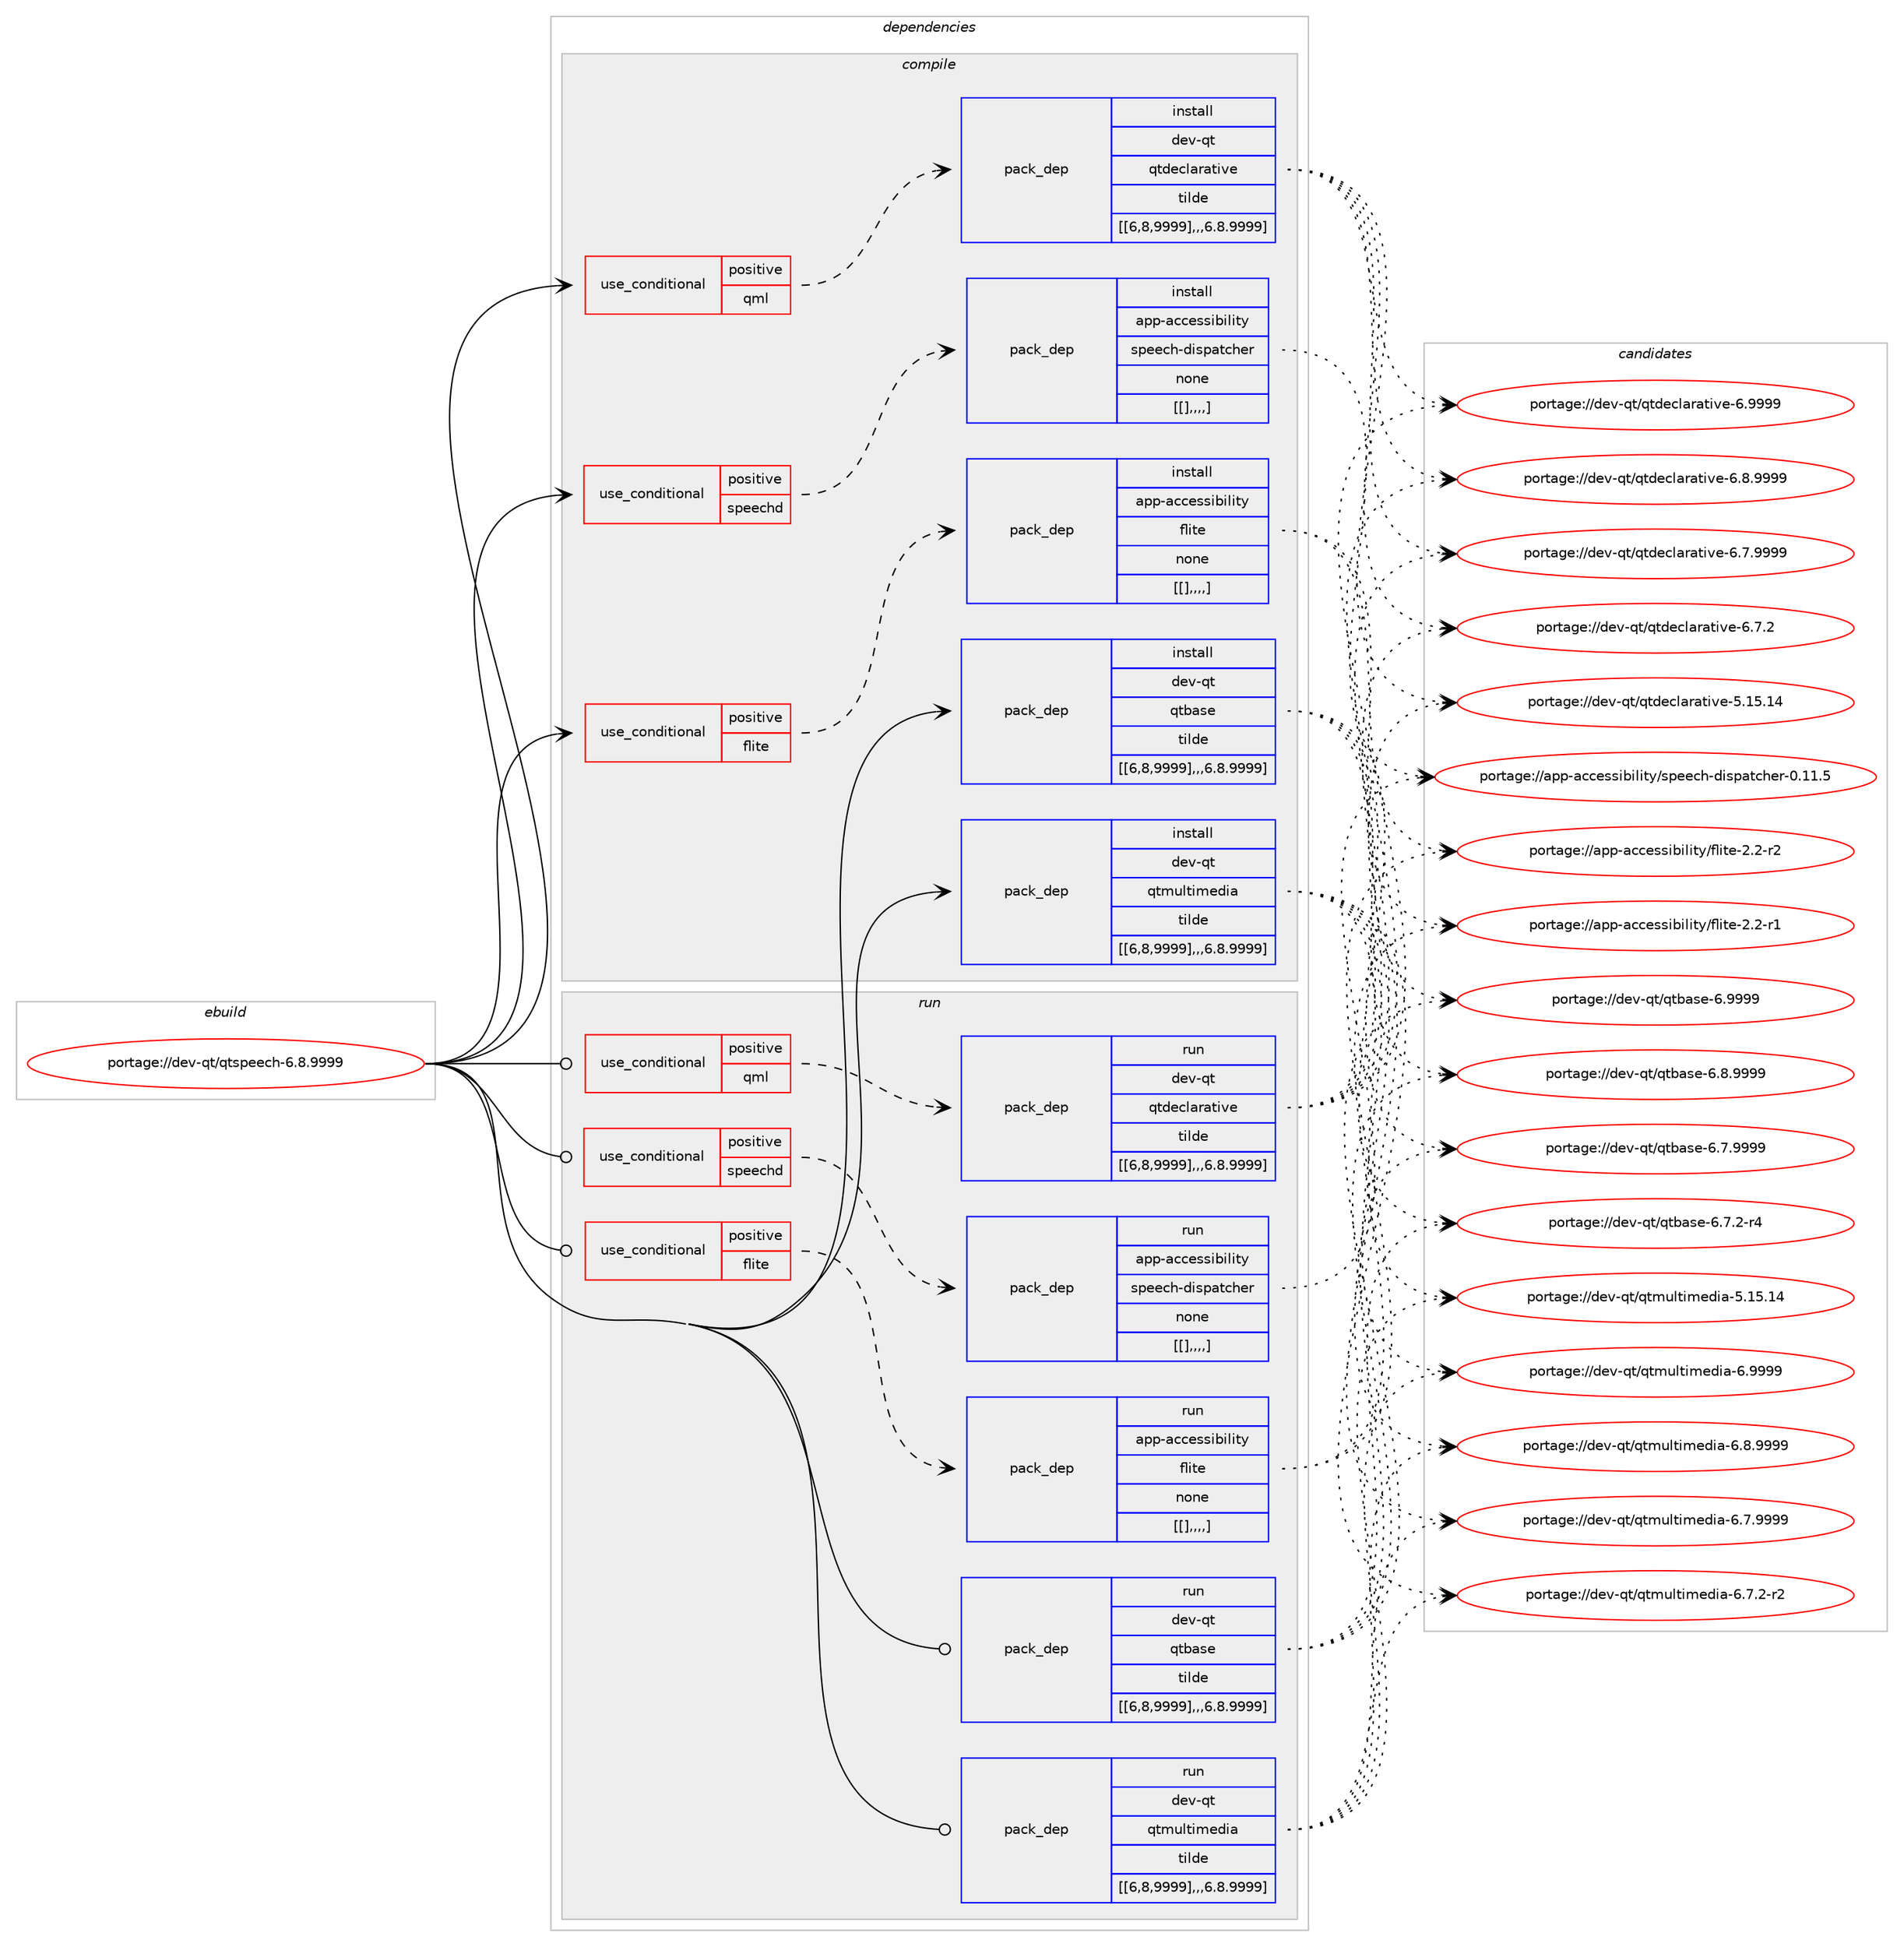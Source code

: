 digraph prolog {

# *************
# Graph options
# *************

newrank=true;
concentrate=true;
compound=true;
graph [rankdir=LR,fontname=Helvetica,fontsize=10,ranksep=1.5];#, ranksep=2.5, nodesep=0.2];
edge  [arrowhead=vee];
node  [fontname=Helvetica,fontsize=10];

# **********
# The ebuild
# **********

subgraph cluster_leftcol {
color=gray;
label=<<i>ebuild</i>>;
id [label="portage://dev-qt/qtspeech-6.8.9999", color=red, width=4, href="../dev-qt/qtspeech-6.8.9999.svg"];
}

# ****************
# The dependencies
# ****************

subgraph cluster_midcol {
color=gray;
label=<<i>dependencies</i>>;
subgraph cluster_compile {
fillcolor="#eeeeee";
style=filled;
label=<<i>compile</i>>;
subgraph cond44193 {
dependency174305 [label=<<TABLE BORDER="0" CELLBORDER="1" CELLSPACING="0" CELLPADDING="4"><TR><TD ROWSPAN="3" CELLPADDING="10">use_conditional</TD></TR><TR><TD>positive</TD></TR><TR><TD>flite</TD></TR></TABLE>>, shape=none, color=red];
subgraph pack128849 {
dependency174306 [label=<<TABLE BORDER="0" CELLBORDER="1" CELLSPACING="0" CELLPADDING="4" WIDTH="220"><TR><TD ROWSPAN="6" CELLPADDING="30">pack_dep</TD></TR><TR><TD WIDTH="110">install</TD></TR><TR><TD>app-accessibility</TD></TR><TR><TD>flite</TD></TR><TR><TD>none</TD></TR><TR><TD>[[],,,,]</TD></TR></TABLE>>, shape=none, color=blue];
}
dependency174305:e -> dependency174306:w [weight=20,style="dashed",arrowhead="vee"];
}
id:e -> dependency174305:w [weight=20,style="solid",arrowhead="vee"];
subgraph cond44194 {
dependency174307 [label=<<TABLE BORDER="0" CELLBORDER="1" CELLSPACING="0" CELLPADDING="4"><TR><TD ROWSPAN="3" CELLPADDING="10">use_conditional</TD></TR><TR><TD>positive</TD></TR><TR><TD>qml</TD></TR></TABLE>>, shape=none, color=red];
subgraph pack128850 {
dependency174308 [label=<<TABLE BORDER="0" CELLBORDER="1" CELLSPACING="0" CELLPADDING="4" WIDTH="220"><TR><TD ROWSPAN="6" CELLPADDING="30">pack_dep</TD></TR><TR><TD WIDTH="110">install</TD></TR><TR><TD>dev-qt</TD></TR><TR><TD>qtdeclarative</TD></TR><TR><TD>tilde</TD></TR><TR><TD>[[6,8,9999],,,6.8.9999]</TD></TR></TABLE>>, shape=none, color=blue];
}
dependency174307:e -> dependency174308:w [weight=20,style="dashed",arrowhead="vee"];
}
id:e -> dependency174307:w [weight=20,style="solid",arrowhead="vee"];
subgraph cond44195 {
dependency174309 [label=<<TABLE BORDER="0" CELLBORDER="1" CELLSPACING="0" CELLPADDING="4"><TR><TD ROWSPAN="3" CELLPADDING="10">use_conditional</TD></TR><TR><TD>positive</TD></TR><TR><TD>speechd</TD></TR></TABLE>>, shape=none, color=red];
subgraph pack128851 {
dependency174310 [label=<<TABLE BORDER="0" CELLBORDER="1" CELLSPACING="0" CELLPADDING="4" WIDTH="220"><TR><TD ROWSPAN="6" CELLPADDING="30">pack_dep</TD></TR><TR><TD WIDTH="110">install</TD></TR><TR><TD>app-accessibility</TD></TR><TR><TD>speech-dispatcher</TD></TR><TR><TD>none</TD></TR><TR><TD>[[],,,,]</TD></TR></TABLE>>, shape=none, color=blue];
}
dependency174309:e -> dependency174310:w [weight=20,style="dashed",arrowhead="vee"];
}
id:e -> dependency174309:w [weight=20,style="solid",arrowhead="vee"];
subgraph pack128852 {
dependency174311 [label=<<TABLE BORDER="0" CELLBORDER="1" CELLSPACING="0" CELLPADDING="4" WIDTH="220"><TR><TD ROWSPAN="6" CELLPADDING="30">pack_dep</TD></TR><TR><TD WIDTH="110">install</TD></TR><TR><TD>dev-qt</TD></TR><TR><TD>qtbase</TD></TR><TR><TD>tilde</TD></TR><TR><TD>[[6,8,9999],,,6.8.9999]</TD></TR></TABLE>>, shape=none, color=blue];
}
id:e -> dependency174311:w [weight=20,style="solid",arrowhead="vee"];
subgraph pack128853 {
dependency174312 [label=<<TABLE BORDER="0" CELLBORDER="1" CELLSPACING="0" CELLPADDING="4" WIDTH="220"><TR><TD ROWSPAN="6" CELLPADDING="30">pack_dep</TD></TR><TR><TD WIDTH="110">install</TD></TR><TR><TD>dev-qt</TD></TR><TR><TD>qtmultimedia</TD></TR><TR><TD>tilde</TD></TR><TR><TD>[[6,8,9999],,,6.8.9999]</TD></TR></TABLE>>, shape=none, color=blue];
}
id:e -> dependency174312:w [weight=20,style="solid",arrowhead="vee"];
}
subgraph cluster_compileandrun {
fillcolor="#eeeeee";
style=filled;
label=<<i>compile and run</i>>;
}
subgraph cluster_run {
fillcolor="#eeeeee";
style=filled;
label=<<i>run</i>>;
subgraph cond44196 {
dependency174313 [label=<<TABLE BORDER="0" CELLBORDER="1" CELLSPACING="0" CELLPADDING="4"><TR><TD ROWSPAN="3" CELLPADDING="10">use_conditional</TD></TR><TR><TD>positive</TD></TR><TR><TD>flite</TD></TR></TABLE>>, shape=none, color=red];
subgraph pack128854 {
dependency174314 [label=<<TABLE BORDER="0" CELLBORDER="1" CELLSPACING="0" CELLPADDING="4" WIDTH="220"><TR><TD ROWSPAN="6" CELLPADDING="30">pack_dep</TD></TR><TR><TD WIDTH="110">run</TD></TR><TR><TD>app-accessibility</TD></TR><TR><TD>flite</TD></TR><TR><TD>none</TD></TR><TR><TD>[[],,,,]</TD></TR></TABLE>>, shape=none, color=blue];
}
dependency174313:e -> dependency174314:w [weight=20,style="dashed",arrowhead="vee"];
}
id:e -> dependency174313:w [weight=20,style="solid",arrowhead="odot"];
subgraph cond44197 {
dependency174315 [label=<<TABLE BORDER="0" CELLBORDER="1" CELLSPACING="0" CELLPADDING="4"><TR><TD ROWSPAN="3" CELLPADDING="10">use_conditional</TD></TR><TR><TD>positive</TD></TR><TR><TD>qml</TD></TR></TABLE>>, shape=none, color=red];
subgraph pack128855 {
dependency174316 [label=<<TABLE BORDER="0" CELLBORDER="1" CELLSPACING="0" CELLPADDING="4" WIDTH="220"><TR><TD ROWSPAN="6" CELLPADDING="30">pack_dep</TD></TR><TR><TD WIDTH="110">run</TD></TR><TR><TD>dev-qt</TD></TR><TR><TD>qtdeclarative</TD></TR><TR><TD>tilde</TD></TR><TR><TD>[[6,8,9999],,,6.8.9999]</TD></TR></TABLE>>, shape=none, color=blue];
}
dependency174315:e -> dependency174316:w [weight=20,style="dashed",arrowhead="vee"];
}
id:e -> dependency174315:w [weight=20,style="solid",arrowhead="odot"];
subgraph cond44198 {
dependency174317 [label=<<TABLE BORDER="0" CELLBORDER="1" CELLSPACING="0" CELLPADDING="4"><TR><TD ROWSPAN="3" CELLPADDING="10">use_conditional</TD></TR><TR><TD>positive</TD></TR><TR><TD>speechd</TD></TR></TABLE>>, shape=none, color=red];
subgraph pack128856 {
dependency174318 [label=<<TABLE BORDER="0" CELLBORDER="1" CELLSPACING="0" CELLPADDING="4" WIDTH="220"><TR><TD ROWSPAN="6" CELLPADDING="30">pack_dep</TD></TR><TR><TD WIDTH="110">run</TD></TR><TR><TD>app-accessibility</TD></TR><TR><TD>speech-dispatcher</TD></TR><TR><TD>none</TD></TR><TR><TD>[[],,,,]</TD></TR></TABLE>>, shape=none, color=blue];
}
dependency174317:e -> dependency174318:w [weight=20,style="dashed",arrowhead="vee"];
}
id:e -> dependency174317:w [weight=20,style="solid",arrowhead="odot"];
subgraph pack128857 {
dependency174319 [label=<<TABLE BORDER="0" CELLBORDER="1" CELLSPACING="0" CELLPADDING="4" WIDTH="220"><TR><TD ROWSPAN="6" CELLPADDING="30">pack_dep</TD></TR><TR><TD WIDTH="110">run</TD></TR><TR><TD>dev-qt</TD></TR><TR><TD>qtbase</TD></TR><TR><TD>tilde</TD></TR><TR><TD>[[6,8,9999],,,6.8.9999]</TD></TR></TABLE>>, shape=none, color=blue];
}
id:e -> dependency174319:w [weight=20,style="solid",arrowhead="odot"];
subgraph pack128858 {
dependency174320 [label=<<TABLE BORDER="0" CELLBORDER="1" CELLSPACING="0" CELLPADDING="4" WIDTH="220"><TR><TD ROWSPAN="6" CELLPADDING="30">pack_dep</TD></TR><TR><TD WIDTH="110">run</TD></TR><TR><TD>dev-qt</TD></TR><TR><TD>qtmultimedia</TD></TR><TR><TD>tilde</TD></TR><TR><TD>[[6,8,9999],,,6.8.9999]</TD></TR></TABLE>>, shape=none, color=blue];
}
id:e -> dependency174320:w [weight=20,style="solid",arrowhead="odot"];
}
}

# **************
# The candidates
# **************

subgraph cluster_choices {
rank=same;
color=gray;
label=<<i>candidates</i>>;

subgraph choice128849 {
color=black;
nodesep=1;
choice97112112459799991011151151059810510810511612147102108105116101455046504511450 [label="portage://app-accessibility/flite-2.2-r2", color=red, width=4,href="../app-accessibility/flite-2.2-r2.svg"];
choice97112112459799991011151151059810510810511612147102108105116101455046504511449 [label="portage://app-accessibility/flite-2.2-r1", color=red, width=4,href="../app-accessibility/flite-2.2-r1.svg"];
dependency174306:e -> choice97112112459799991011151151059810510810511612147102108105116101455046504511450:w [style=dotted,weight="100"];
dependency174306:e -> choice97112112459799991011151151059810510810511612147102108105116101455046504511449:w [style=dotted,weight="100"];
}
subgraph choice128850 {
color=black;
nodesep=1;
choice100101118451131164711311610010199108971149711610511810145544657575757 [label="portage://dev-qt/qtdeclarative-6.9999", color=red, width=4,href="../dev-qt/qtdeclarative-6.9999.svg"];
choice1001011184511311647113116100101991089711497116105118101455446564657575757 [label="portage://dev-qt/qtdeclarative-6.8.9999", color=red, width=4,href="../dev-qt/qtdeclarative-6.8.9999.svg"];
choice1001011184511311647113116100101991089711497116105118101455446554657575757 [label="portage://dev-qt/qtdeclarative-6.7.9999", color=red, width=4,href="../dev-qt/qtdeclarative-6.7.9999.svg"];
choice1001011184511311647113116100101991089711497116105118101455446554650 [label="portage://dev-qt/qtdeclarative-6.7.2", color=red, width=4,href="../dev-qt/qtdeclarative-6.7.2.svg"];
choice10010111845113116471131161001019910897114971161051181014553464953464952 [label="portage://dev-qt/qtdeclarative-5.15.14", color=red, width=4,href="../dev-qt/qtdeclarative-5.15.14.svg"];
dependency174308:e -> choice100101118451131164711311610010199108971149711610511810145544657575757:w [style=dotted,weight="100"];
dependency174308:e -> choice1001011184511311647113116100101991089711497116105118101455446564657575757:w [style=dotted,weight="100"];
dependency174308:e -> choice1001011184511311647113116100101991089711497116105118101455446554657575757:w [style=dotted,weight="100"];
dependency174308:e -> choice1001011184511311647113116100101991089711497116105118101455446554650:w [style=dotted,weight="100"];
dependency174308:e -> choice10010111845113116471131161001019910897114971161051181014553464953464952:w [style=dotted,weight="100"];
}
subgraph choice128851 {
color=black;
nodesep=1;
choice971121124597999910111511510598105108105116121471151121011019910445100105115112971169910410111445484649494653 [label="portage://app-accessibility/speech-dispatcher-0.11.5", color=red, width=4,href="../app-accessibility/speech-dispatcher-0.11.5.svg"];
dependency174310:e -> choice971121124597999910111511510598105108105116121471151121011019910445100105115112971169910410111445484649494653:w [style=dotted,weight="100"];
}
subgraph choice128852 {
color=black;
nodesep=1;
choice1001011184511311647113116989711510145544657575757 [label="portage://dev-qt/qtbase-6.9999", color=red, width=4,href="../dev-qt/qtbase-6.9999.svg"];
choice10010111845113116471131169897115101455446564657575757 [label="portage://dev-qt/qtbase-6.8.9999", color=red, width=4,href="../dev-qt/qtbase-6.8.9999.svg"];
choice10010111845113116471131169897115101455446554657575757 [label="portage://dev-qt/qtbase-6.7.9999", color=red, width=4,href="../dev-qt/qtbase-6.7.9999.svg"];
choice100101118451131164711311698971151014554465546504511452 [label="portage://dev-qt/qtbase-6.7.2-r4", color=red, width=4,href="../dev-qt/qtbase-6.7.2-r4.svg"];
dependency174311:e -> choice1001011184511311647113116989711510145544657575757:w [style=dotted,weight="100"];
dependency174311:e -> choice10010111845113116471131169897115101455446564657575757:w [style=dotted,weight="100"];
dependency174311:e -> choice10010111845113116471131169897115101455446554657575757:w [style=dotted,weight="100"];
dependency174311:e -> choice100101118451131164711311698971151014554465546504511452:w [style=dotted,weight="100"];
}
subgraph choice128853 {
color=black;
nodesep=1;
choice10010111845113116471131161091171081161051091011001059745544657575757 [label="portage://dev-qt/qtmultimedia-6.9999", color=red, width=4,href="../dev-qt/qtmultimedia-6.9999.svg"];
choice100101118451131164711311610911710811610510910110010597455446564657575757 [label="portage://dev-qt/qtmultimedia-6.8.9999", color=red, width=4,href="../dev-qt/qtmultimedia-6.8.9999.svg"];
choice100101118451131164711311610911710811610510910110010597455446554657575757 [label="portage://dev-qt/qtmultimedia-6.7.9999", color=red, width=4,href="../dev-qt/qtmultimedia-6.7.9999.svg"];
choice1001011184511311647113116109117108116105109101100105974554465546504511450 [label="portage://dev-qt/qtmultimedia-6.7.2-r2", color=red, width=4,href="../dev-qt/qtmultimedia-6.7.2-r2.svg"];
choice1001011184511311647113116109117108116105109101100105974553464953464952 [label="portage://dev-qt/qtmultimedia-5.15.14", color=red, width=4,href="../dev-qt/qtmultimedia-5.15.14.svg"];
dependency174312:e -> choice10010111845113116471131161091171081161051091011001059745544657575757:w [style=dotted,weight="100"];
dependency174312:e -> choice100101118451131164711311610911710811610510910110010597455446564657575757:w [style=dotted,weight="100"];
dependency174312:e -> choice100101118451131164711311610911710811610510910110010597455446554657575757:w [style=dotted,weight="100"];
dependency174312:e -> choice1001011184511311647113116109117108116105109101100105974554465546504511450:w [style=dotted,weight="100"];
dependency174312:e -> choice1001011184511311647113116109117108116105109101100105974553464953464952:w [style=dotted,weight="100"];
}
subgraph choice128854 {
color=black;
nodesep=1;
choice97112112459799991011151151059810510810511612147102108105116101455046504511450 [label="portage://app-accessibility/flite-2.2-r2", color=red, width=4,href="../app-accessibility/flite-2.2-r2.svg"];
choice97112112459799991011151151059810510810511612147102108105116101455046504511449 [label="portage://app-accessibility/flite-2.2-r1", color=red, width=4,href="../app-accessibility/flite-2.2-r1.svg"];
dependency174314:e -> choice97112112459799991011151151059810510810511612147102108105116101455046504511450:w [style=dotted,weight="100"];
dependency174314:e -> choice97112112459799991011151151059810510810511612147102108105116101455046504511449:w [style=dotted,weight="100"];
}
subgraph choice128855 {
color=black;
nodesep=1;
choice100101118451131164711311610010199108971149711610511810145544657575757 [label="portage://dev-qt/qtdeclarative-6.9999", color=red, width=4,href="../dev-qt/qtdeclarative-6.9999.svg"];
choice1001011184511311647113116100101991089711497116105118101455446564657575757 [label="portage://dev-qt/qtdeclarative-6.8.9999", color=red, width=4,href="../dev-qt/qtdeclarative-6.8.9999.svg"];
choice1001011184511311647113116100101991089711497116105118101455446554657575757 [label="portage://dev-qt/qtdeclarative-6.7.9999", color=red, width=4,href="../dev-qt/qtdeclarative-6.7.9999.svg"];
choice1001011184511311647113116100101991089711497116105118101455446554650 [label="portage://dev-qt/qtdeclarative-6.7.2", color=red, width=4,href="../dev-qt/qtdeclarative-6.7.2.svg"];
choice10010111845113116471131161001019910897114971161051181014553464953464952 [label="portage://dev-qt/qtdeclarative-5.15.14", color=red, width=4,href="../dev-qt/qtdeclarative-5.15.14.svg"];
dependency174316:e -> choice100101118451131164711311610010199108971149711610511810145544657575757:w [style=dotted,weight="100"];
dependency174316:e -> choice1001011184511311647113116100101991089711497116105118101455446564657575757:w [style=dotted,weight="100"];
dependency174316:e -> choice1001011184511311647113116100101991089711497116105118101455446554657575757:w [style=dotted,weight="100"];
dependency174316:e -> choice1001011184511311647113116100101991089711497116105118101455446554650:w [style=dotted,weight="100"];
dependency174316:e -> choice10010111845113116471131161001019910897114971161051181014553464953464952:w [style=dotted,weight="100"];
}
subgraph choice128856 {
color=black;
nodesep=1;
choice971121124597999910111511510598105108105116121471151121011019910445100105115112971169910410111445484649494653 [label="portage://app-accessibility/speech-dispatcher-0.11.5", color=red, width=4,href="../app-accessibility/speech-dispatcher-0.11.5.svg"];
dependency174318:e -> choice971121124597999910111511510598105108105116121471151121011019910445100105115112971169910410111445484649494653:w [style=dotted,weight="100"];
}
subgraph choice128857 {
color=black;
nodesep=1;
choice1001011184511311647113116989711510145544657575757 [label="portage://dev-qt/qtbase-6.9999", color=red, width=4,href="../dev-qt/qtbase-6.9999.svg"];
choice10010111845113116471131169897115101455446564657575757 [label="portage://dev-qt/qtbase-6.8.9999", color=red, width=4,href="../dev-qt/qtbase-6.8.9999.svg"];
choice10010111845113116471131169897115101455446554657575757 [label="portage://dev-qt/qtbase-6.7.9999", color=red, width=4,href="../dev-qt/qtbase-6.7.9999.svg"];
choice100101118451131164711311698971151014554465546504511452 [label="portage://dev-qt/qtbase-6.7.2-r4", color=red, width=4,href="../dev-qt/qtbase-6.7.2-r4.svg"];
dependency174319:e -> choice1001011184511311647113116989711510145544657575757:w [style=dotted,weight="100"];
dependency174319:e -> choice10010111845113116471131169897115101455446564657575757:w [style=dotted,weight="100"];
dependency174319:e -> choice10010111845113116471131169897115101455446554657575757:w [style=dotted,weight="100"];
dependency174319:e -> choice100101118451131164711311698971151014554465546504511452:w [style=dotted,weight="100"];
}
subgraph choice128858 {
color=black;
nodesep=1;
choice10010111845113116471131161091171081161051091011001059745544657575757 [label="portage://dev-qt/qtmultimedia-6.9999", color=red, width=4,href="../dev-qt/qtmultimedia-6.9999.svg"];
choice100101118451131164711311610911710811610510910110010597455446564657575757 [label="portage://dev-qt/qtmultimedia-6.8.9999", color=red, width=4,href="../dev-qt/qtmultimedia-6.8.9999.svg"];
choice100101118451131164711311610911710811610510910110010597455446554657575757 [label="portage://dev-qt/qtmultimedia-6.7.9999", color=red, width=4,href="../dev-qt/qtmultimedia-6.7.9999.svg"];
choice1001011184511311647113116109117108116105109101100105974554465546504511450 [label="portage://dev-qt/qtmultimedia-6.7.2-r2", color=red, width=4,href="../dev-qt/qtmultimedia-6.7.2-r2.svg"];
choice1001011184511311647113116109117108116105109101100105974553464953464952 [label="portage://dev-qt/qtmultimedia-5.15.14", color=red, width=4,href="../dev-qt/qtmultimedia-5.15.14.svg"];
dependency174320:e -> choice10010111845113116471131161091171081161051091011001059745544657575757:w [style=dotted,weight="100"];
dependency174320:e -> choice100101118451131164711311610911710811610510910110010597455446564657575757:w [style=dotted,weight="100"];
dependency174320:e -> choice100101118451131164711311610911710811610510910110010597455446554657575757:w [style=dotted,weight="100"];
dependency174320:e -> choice1001011184511311647113116109117108116105109101100105974554465546504511450:w [style=dotted,weight="100"];
dependency174320:e -> choice1001011184511311647113116109117108116105109101100105974553464953464952:w [style=dotted,weight="100"];
}
}

}
